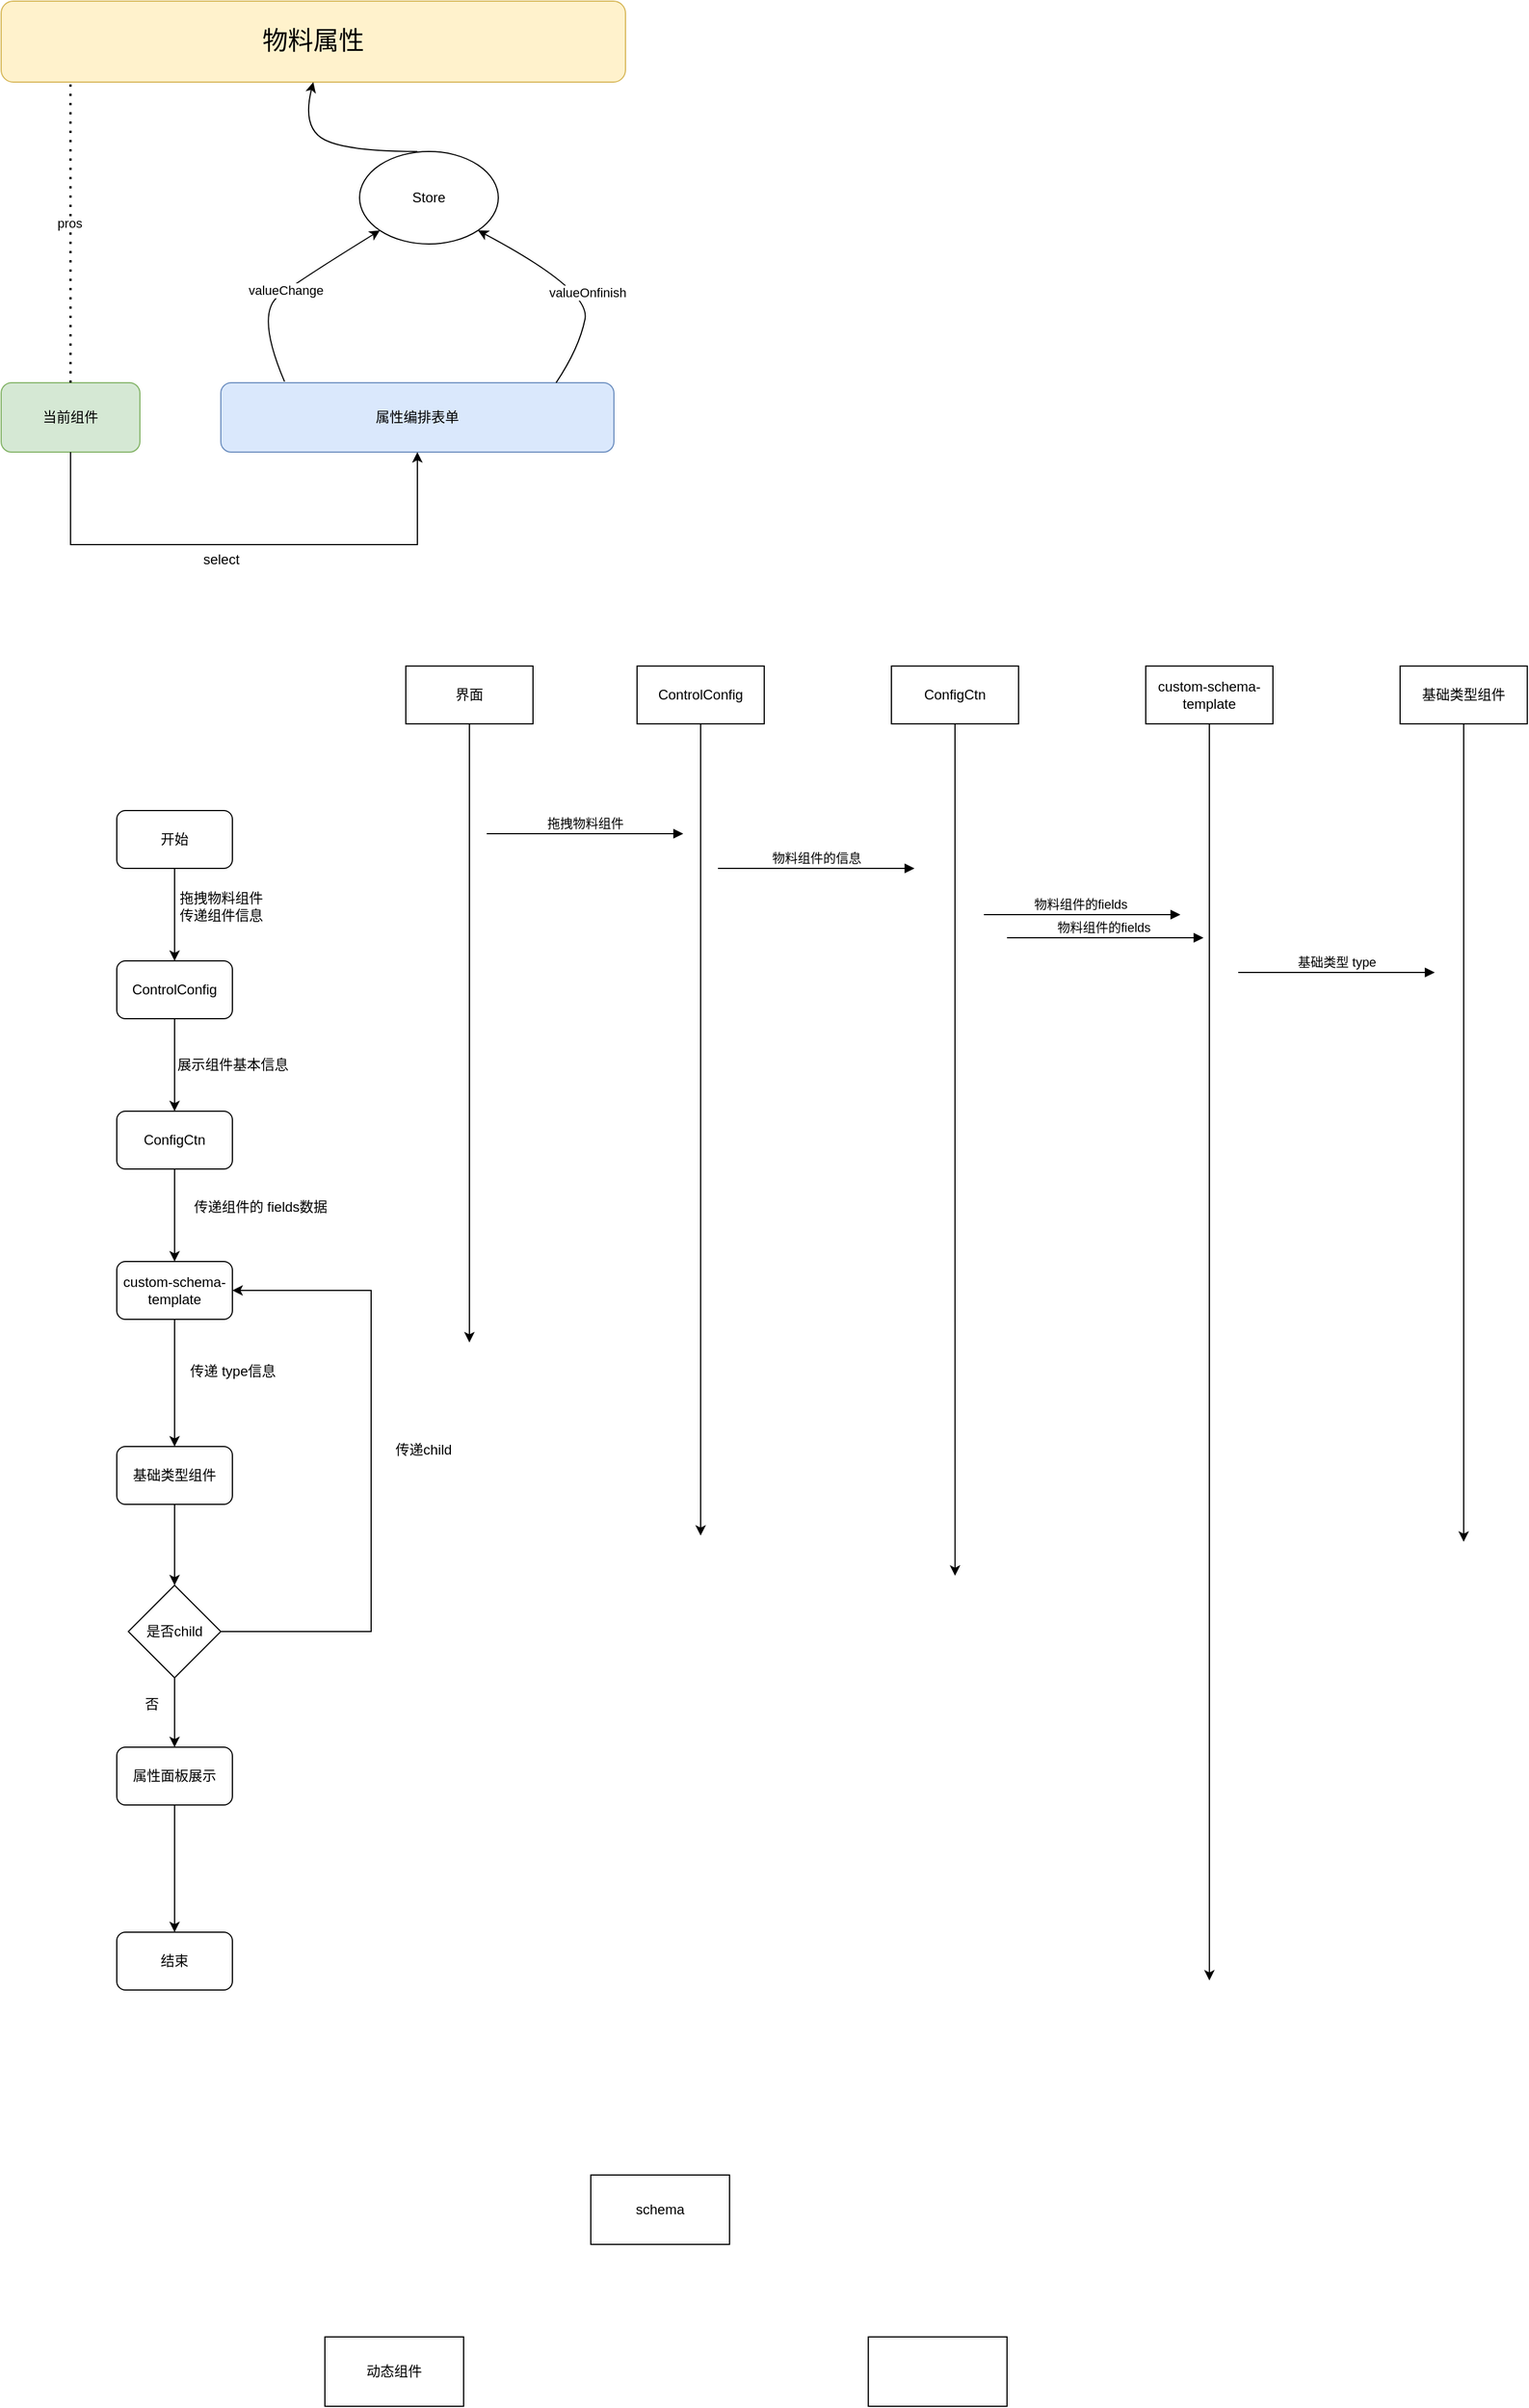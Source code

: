 <mxfile version="22.1.11" type="github">
  <diagram name="第 1 页" id="FVmoqseECFdzQfIaz5dA">
    <mxGraphModel dx="1468" dy="932" grid="1" gridSize="10" guides="1" tooltips="1" connect="1" arrows="1" fold="1" page="1" pageScale="1" pageWidth="827" pageHeight="1169" math="0" shadow="0">
      <root>
        <mxCell id="0" />
        <mxCell id="1" parent="0" />
        <mxCell id="dtWQxq9f6VDPI3T3tL6_-1" value="物料属性" style="rounded=1;whiteSpace=wrap;html=1;fillColor=#fff2cc;strokeColor=#d6b656;fontSize=22;" parent="1" vertex="1">
          <mxGeometry x="120" y="50" width="540" height="70" as="geometry" />
        </mxCell>
        <mxCell id="dtWQxq9f6VDPI3T3tL6_-2" value="当前组件" style="rounded=1;whiteSpace=wrap;html=1;fillColor=#d5e8d4;strokeColor=#82b366;" parent="1" vertex="1">
          <mxGeometry x="120" y="380" width="120" height="60" as="geometry" />
        </mxCell>
        <mxCell id="dtWQxq9f6VDPI3T3tL6_-3" value="属性编排表单" style="rounded=1;whiteSpace=wrap;html=1;fillColor=#dae8fc;strokeColor=#6c8ebf;" parent="1" vertex="1">
          <mxGeometry x="310" y="380" width="340" height="60" as="geometry" />
        </mxCell>
        <mxCell id="dtWQxq9f6VDPI3T3tL6_-4" value="" style="endArrow=none;dashed=1;html=1;dashPattern=1 3;strokeWidth=2;rounded=0;entryX=0.111;entryY=1;entryDx=0;entryDy=0;entryPerimeter=0;exitX=0.5;exitY=0;exitDx=0;exitDy=0;exitPerimeter=0;" parent="1" source="dtWQxq9f6VDPI3T3tL6_-2" target="dtWQxq9f6VDPI3T3tL6_-1" edge="1">
          <mxGeometry width="50" height="50" relative="1" as="geometry">
            <mxPoint x="390" y="340" as="sourcePoint" />
            <mxPoint x="190" y="140" as="targetPoint" />
          </mxGeometry>
        </mxCell>
        <mxCell id="dtWQxq9f6VDPI3T3tL6_-5" value="pros" style="edgeLabel;html=1;align=center;verticalAlign=middle;resizable=0;points=[];" parent="dtWQxq9f6VDPI3T3tL6_-4" vertex="1" connectable="0">
          <mxGeometry x="0.061" y="1" relative="1" as="geometry">
            <mxPoint as="offset" />
          </mxGeometry>
        </mxCell>
        <mxCell id="dtWQxq9f6VDPI3T3tL6_-6" value="" style="endArrow=classic;html=1;rounded=0;exitX=0.5;exitY=1;exitDx=0;exitDy=0;entryX=0.5;entryY=1;entryDx=0;entryDy=0;" parent="1" source="dtWQxq9f6VDPI3T3tL6_-2" target="dtWQxq9f6VDPI3T3tL6_-3" edge="1">
          <mxGeometry width="50" height="50" relative="1" as="geometry">
            <mxPoint x="390" y="340" as="sourcePoint" />
            <mxPoint x="480" y="520" as="targetPoint" />
            <Array as="points">
              <mxPoint x="180" y="520" />
              <mxPoint x="480" y="520" />
            </Array>
          </mxGeometry>
        </mxCell>
        <mxCell id="dtWQxq9f6VDPI3T3tL6_-7" value="select" style="text;html=1;align=center;verticalAlign=middle;resizable=0;points=[];autosize=1;strokeColor=none;fillColor=none;" parent="1" vertex="1">
          <mxGeometry x="285" y="518" width="50" height="30" as="geometry" />
        </mxCell>
        <mxCell id="dtWQxq9f6VDPI3T3tL6_-9" value="Store" style="ellipse;whiteSpace=wrap;html=1;" parent="1" vertex="1">
          <mxGeometry x="430" y="180" width="120" height="80" as="geometry" />
        </mxCell>
        <mxCell id="dtWQxq9f6VDPI3T3tL6_-10" value="" style="curved=1;endArrow=classic;html=1;rounded=0;entryX=0.5;entryY=1;entryDx=0;entryDy=0;" parent="1" target="dtWQxq9f6VDPI3T3tL6_-1" edge="1">
          <mxGeometry width="50" height="50" relative="1" as="geometry">
            <mxPoint x="480" y="180" as="sourcePoint" />
            <mxPoint x="400" y="200" as="targetPoint" />
            <Array as="points">
              <mxPoint x="420" y="180" />
              <mxPoint x="380" y="160" />
            </Array>
          </mxGeometry>
        </mxCell>
        <mxCell id="dtWQxq9f6VDPI3T3tL6_-11" value="valueChange" style="curved=1;endArrow=classic;html=1;rounded=0;exitX=0.162;exitY=-0.017;exitDx=0;exitDy=0;exitPerimeter=0;entryX=0;entryY=1;entryDx=0;entryDy=0;" parent="1" source="dtWQxq9f6VDPI3T3tL6_-3" target="dtWQxq9f6VDPI3T3tL6_-9" edge="1">
          <mxGeometry width="50" height="50" relative="1" as="geometry">
            <mxPoint x="390" y="340" as="sourcePoint" />
            <mxPoint x="440" y="290" as="targetPoint" />
            <Array as="points">
              <mxPoint x="340" y="320" />
              <mxPoint x="380" y="290" />
            </Array>
          </mxGeometry>
        </mxCell>
        <mxCell id="dtWQxq9f6VDPI3T3tL6_-12" value="" style="curved=1;endArrow=classic;html=1;rounded=0;entryX=1;entryY=1;entryDx=0;entryDy=0;" parent="1" target="dtWQxq9f6VDPI3T3tL6_-9" edge="1">
          <mxGeometry width="50" height="50" relative="1" as="geometry">
            <mxPoint x="600" y="380" as="sourcePoint" />
            <mxPoint x="458" y="258" as="targetPoint" />
            <Array as="points">
              <mxPoint x="620" y="350" />
              <mxPoint x="630" y="300" />
            </Array>
          </mxGeometry>
        </mxCell>
        <mxCell id="dtWQxq9f6VDPI3T3tL6_-13" value="valueOnfinish" style="edgeLabel;html=1;align=center;verticalAlign=middle;resizable=0;points=[];" parent="dtWQxq9f6VDPI3T3tL6_-12" vertex="1" connectable="0">
          <mxGeometry x="-0.1" y="3" relative="1" as="geometry">
            <mxPoint as="offset" />
          </mxGeometry>
        </mxCell>
        <mxCell id="yKcdB8pcACayNJ6NkOnH-9" value="" style="edgeStyle=orthogonalEdgeStyle;rounded=0;orthogonalLoop=1;jettySize=auto;html=1;" edge="1" parent="1" source="yKcdB8pcACayNJ6NkOnH-6" target="yKcdB8pcACayNJ6NkOnH-8">
          <mxGeometry relative="1" as="geometry" />
        </mxCell>
        <mxCell id="yKcdB8pcACayNJ6NkOnH-6" value="开始" style="rounded=1;whiteSpace=wrap;html=1;" vertex="1" parent="1">
          <mxGeometry x="220" y="750" width="100" height="50" as="geometry" />
        </mxCell>
        <mxCell id="yKcdB8pcACayNJ6NkOnH-11" value="" style="edgeStyle=orthogonalEdgeStyle;rounded=0;orthogonalLoop=1;jettySize=auto;html=1;" edge="1" parent="1" source="yKcdB8pcACayNJ6NkOnH-8" target="yKcdB8pcACayNJ6NkOnH-10">
          <mxGeometry relative="1" as="geometry" />
        </mxCell>
        <mxCell id="yKcdB8pcACayNJ6NkOnH-8" value="ControlConfig" style="rounded=1;whiteSpace=wrap;html=1;" vertex="1" parent="1">
          <mxGeometry x="220" y="880" width="100" height="50" as="geometry" />
        </mxCell>
        <mxCell id="yKcdB8pcACayNJ6NkOnH-13" value="" style="edgeStyle=orthogonalEdgeStyle;rounded=0;orthogonalLoop=1;jettySize=auto;html=1;" edge="1" parent="1" source="yKcdB8pcACayNJ6NkOnH-10">
          <mxGeometry relative="1" as="geometry">
            <mxPoint x="270" y="1140" as="targetPoint" />
          </mxGeometry>
        </mxCell>
        <mxCell id="yKcdB8pcACayNJ6NkOnH-10" value="ConfigCtn" style="rounded=1;whiteSpace=wrap;html=1;" vertex="1" parent="1">
          <mxGeometry x="220" y="1010" width="100" height="50" as="geometry" />
        </mxCell>
        <mxCell id="yKcdB8pcACayNJ6NkOnH-17" value="" style="edgeStyle=orthogonalEdgeStyle;rounded=0;orthogonalLoop=1;jettySize=auto;html=1;" edge="1" parent="1" source="yKcdB8pcACayNJ6NkOnH-14" target="yKcdB8pcACayNJ6NkOnH-16">
          <mxGeometry relative="1" as="geometry" />
        </mxCell>
        <mxCell id="yKcdB8pcACayNJ6NkOnH-14" value="custom-schema-template" style="rounded=1;whiteSpace=wrap;html=1;" vertex="1" parent="1">
          <mxGeometry x="220" y="1140" width="100" height="50" as="geometry" />
        </mxCell>
        <mxCell id="yKcdB8pcACayNJ6NkOnH-57" value="" style="edgeStyle=orthogonalEdgeStyle;rounded=0;orthogonalLoop=1;jettySize=auto;html=1;" edge="1" parent="1" source="yKcdB8pcACayNJ6NkOnH-16" target="yKcdB8pcACayNJ6NkOnH-56">
          <mxGeometry relative="1" as="geometry" />
        </mxCell>
        <mxCell id="yKcdB8pcACayNJ6NkOnH-16" value="基础类型组件" style="rounded=1;whiteSpace=wrap;html=1;" vertex="1" parent="1">
          <mxGeometry x="220" y="1300" width="100" height="50" as="geometry" />
        </mxCell>
        <mxCell id="yKcdB8pcACayNJ6NkOnH-22" value="" style="edgeStyle=orthogonalEdgeStyle;rounded=0;orthogonalLoop=1;jettySize=auto;html=1;" edge="1" parent="1" source="yKcdB8pcACayNJ6NkOnH-19" target="yKcdB8pcACayNJ6NkOnH-21">
          <mxGeometry relative="1" as="geometry" />
        </mxCell>
        <mxCell id="yKcdB8pcACayNJ6NkOnH-19" value="属性面板展示" style="rounded=1;whiteSpace=wrap;html=1;" vertex="1" parent="1">
          <mxGeometry x="220" y="1560" width="100" height="50" as="geometry" />
        </mxCell>
        <mxCell id="yKcdB8pcACayNJ6NkOnH-21" value="结束" style="rounded=1;whiteSpace=wrap;html=1;" vertex="1" parent="1">
          <mxGeometry x="220" y="1720" width="100" height="50" as="geometry" />
        </mxCell>
        <mxCell id="yKcdB8pcACayNJ6NkOnH-35" style="edgeStyle=orthogonalEdgeStyle;rounded=0;orthogonalLoop=1;jettySize=auto;html=1;exitX=0.5;exitY=1;exitDx=0;exitDy=0;" edge="1" parent="1" source="yKcdB8pcACayNJ6NkOnH-27">
          <mxGeometry relative="1" as="geometry">
            <mxPoint x="725" y="1377.059" as="targetPoint" />
          </mxGeometry>
        </mxCell>
        <mxCell id="yKcdB8pcACayNJ6NkOnH-27" value="ControlConfig" style="html=1;whiteSpace=wrap;" vertex="1" parent="1">
          <mxGeometry x="670" y="625" width="110" height="50" as="geometry" />
        </mxCell>
        <mxCell id="yKcdB8pcACayNJ6NkOnH-37" style="edgeStyle=orthogonalEdgeStyle;rounded=0;orthogonalLoop=1;jettySize=auto;html=1;exitX=0.5;exitY=1;exitDx=0;exitDy=0;" edge="1" parent="1" source="yKcdB8pcACayNJ6NkOnH-28">
          <mxGeometry relative="1" as="geometry">
            <mxPoint x="945.059" y="1411.765" as="targetPoint" />
          </mxGeometry>
        </mxCell>
        <mxCell id="yKcdB8pcACayNJ6NkOnH-28" value="ConfigCtn" style="html=1;whiteSpace=wrap;" vertex="1" parent="1">
          <mxGeometry x="890" y="625" width="110" height="50" as="geometry" />
        </mxCell>
        <mxCell id="yKcdB8pcACayNJ6NkOnH-39" style="edgeStyle=orthogonalEdgeStyle;rounded=0;orthogonalLoop=1;jettySize=auto;html=1;exitX=0.5;exitY=1;exitDx=0;exitDy=0;" edge="1" parent="1" source="yKcdB8pcACayNJ6NkOnH-29">
          <mxGeometry relative="1" as="geometry">
            <mxPoint x="1165.059" y="1761.765" as="targetPoint" />
          </mxGeometry>
        </mxCell>
        <mxCell id="yKcdB8pcACayNJ6NkOnH-29" value="custom-schema-template" style="html=1;whiteSpace=wrap;" vertex="1" parent="1">
          <mxGeometry x="1110" y="625" width="110" height="50" as="geometry" />
        </mxCell>
        <mxCell id="yKcdB8pcACayNJ6NkOnH-40" style="edgeStyle=orthogonalEdgeStyle;rounded=0;orthogonalLoop=1;jettySize=auto;html=1;exitX=0.5;exitY=1;exitDx=0;exitDy=0;" edge="1" parent="1" source="yKcdB8pcACayNJ6NkOnH-30">
          <mxGeometry relative="1" as="geometry">
            <mxPoint x="1385" y="1382.353" as="targetPoint" />
          </mxGeometry>
        </mxCell>
        <mxCell id="yKcdB8pcACayNJ6NkOnH-30" value="基础类型组件" style="html=1;whiteSpace=wrap;" vertex="1" parent="1">
          <mxGeometry x="1330" y="625" width="110" height="50" as="geometry" />
        </mxCell>
        <mxCell id="yKcdB8pcACayNJ6NkOnH-33" style="edgeStyle=orthogonalEdgeStyle;rounded=0;orthogonalLoop=1;jettySize=auto;html=1;" edge="1" parent="1" source="yKcdB8pcACayNJ6NkOnH-32">
          <mxGeometry relative="1" as="geometry">
            <mxPoint x="525" y="1210" as="targetPoint" />
          </mxGeometry>
        </mxCell>
        <mxCell id="yKcdB8pcACayNJ6NkOnH-32" value="界面" style="html=1;whiteSpace=wrap;" vertex="1" parent="1">
          <mxGeometry x="470" y="625" width="110" height="50" as="geometry" />
        </mxCell>
        <mxCell id="yKcdB8pcACayNJ6NkOnH-34" value="拖拽物料组件" style="html=1;verticalAlign=bottom;endArrow=block;curved=0;rounded=0;" edge="1" parent="1">
          <mxGeometry width="80" relative="1" as="geometry">
            <mxPoint x="540" y="770" as="sourcePoint" />
            <mxPoint x="710" y="770" as="targetPoint" />
          </mxGeometry>
        </mxCell>
        <mxCell id="yKcdB8pcACayNJ6NkOnH-36" value="物料组件的信息" style="html=1;verticalAlign=bottom;endArrow=block;curved=0;rounded=0;" edge="1" parent="1">
          <mxGeometry width="80" relative="1" as="geometry">
            <mxPoint x="740" y="800" as="sourcePoint" />
            <mxPoint x="910" y="800" as="targetPoint" />
          </mxGeometry>
        </mxCell>
        <mxCell id="yKcdB8pcACayNJ6NkOnH-38" value="物料组件的fields&amp;nbsp;" style="html=1;verticalAlign=bottom;endArrow=block;curved=0;rounded=0;" edge="1" parent="1">
          <mxGeometry width="80" relative="1" as="geometry">
            <mxPoint x="970" y="840" as="sourcePoint" />
            <mxPoint x="1140" y="840" as="targetPoint" />
          </mxGeometry>
        </mxCell>
        <mxCell id="yKcdB8pcACayNJ6NkOnH-41" value="基础类型 type" style="html=1;verticalAlign=bottom;endArrow=block;curved=0;rounded=0;" edge="1" parent="1">
          <mxGeometry width="80" relative="1" as="geometry">
            <mxPoint x="1190" y="890" as="sourcePoint" />
            <mxPoint x="1360" y="890" as="targetPoint" />
          </mxGeometry>
        </mxCell>
        <mxCell id="yKcdB8pcACayNJ6NkOnH-44" value="schema" style="rounded=0;whiteSpace=wrap;html=1;" vertex="1" parent="1">
          <mxGeometry x="630" y="1930" width="120" height="60" as="geometry" />
        </mxCell>
        <mxCell id="yKcdB8pcACayNJ6NkOnH-45" value="动态组件" style="rounded=0;whiteSpace=wrap;html=1;" vertex="1" parent="1">
          <mxGeometry x="400" y="2070" width="120" height="60" as="geometry" />
        </mxCell>
        <mxCell id="yKcdB8pcACayNJ6NkOnH-46" value="物料组件的fields&amp;nbsp;" style="html=1;verticalAlign=bottom;endArrow=block;curved=0;rounded=0;" edge="1" parent="1">
          <mxGeometry width="80" relative="1" as="geometry">
            <mxPoint x="990" y="860" as="sourcePoint" />
            <mxPoint x="1160" y="860" as="targetPoint" />
          </mxGeometry>
        </mxCell>
        <mxCell id="yKcdB8pcACayNJ6NkOnH-47" value="" style="rounded=0;whiteSpace=wrap;html=1;" vertex="1" parent="1">
          <mxGeometry x="870" y="2070" width="120" height="60" as="geometry" />
        </mxCell>
        <mxCell id="yKcdB8pcACayNJ6NkOnH-52" value="拖拽物料组件&lt;br&gt;传递组件信息" style="text;html=1;align=center;verticalAlign=middle;resizable=0;points=[];autosize=1;strokeColor=none;fillColor=none;" vertex="1" parent="1">
          <mxGeometry x="260" y="813" width="100" height="40" as="geometry" />
        </mxCell>
        <mxCell id="yKcdB8pcACayNJ6NkOnH-53" value="展示组件基本信息" style="text;html=1;align=center;verticalAlign=middle;resizable=0;points=[];autosize=1;strokeColor=none;fillColor=none;" vertex="1" parent="1">
          <mxGeometry x="260" y="955" width="120" height="30" as="geometry" />
        </mxCell>
        <mxCell id="yKcdB8pcACayNJ6NkOnH-54" value="传递组件的 fields数据" style="text;html=1;align=center;verticalAlign=middle;resizable=0;points=[];autosize=1;strokeColor=none;fillColor=none;" vertex="1" parent="1">
          <mxGeometry x="274" y="1078" width="140" height="30" as="geometry" />
        </mxCell>
        <mxCell id="yKcdB8pcACayNJ6NkOnH-55" value="传递 type信息" style="text;html=1;align=center;verticalAlign=middle;resizable=0;points=[];autosize=1;strokeColor=none;fillColor=none;" vertex="1" parent="1">
          <mxGeometry x="270" y="1220" width="100" height="30" as="geometry" />
        </mxCell>
        <mxCell id="yKcdB8pcACayNJ6NkOnH-58" value="" style="edgeStyle=orthogonalEdgeStyle;rounded=0;orthogonalLoop=1;jettySize=auto;html=1;" edge="1" parent="1" source="yKcdB8pcACayNJ6NkOnH-56" target="yKcdB8pcACayNJ6NkOnH-19">
          <mxGeometry relative="1" as="geometry" />
        </mxCell>
        <mxCell id="yKcdB8pcACayNJ6NkOnH-60" style="edgeStyle=orthogonalEdgeStyle;rounded=0;orthogonalLoop=1;jettySize=auto;html=1;exitX=1;exitY=0.5;exitDx=0;exitDy=0;entryX=1;entryY=0.5;entryDx=0;entryDy=0;" edge="1" parent="1" source="yKcdB8pcACayNJ6NkOnH-56" target="yKcdB8pcACayNJ6NkOnH-14">
          <mxGeometry relative="1" as="geometry">
            <mxPoint x="470" y="1160" as="targetPoint" />
            <Array as="points">
              <mxPoint x="440" y="1460" />
              <mxPoint x="440" y="1165" />
            </Array>
          </mxGeometry>
        </mxCell>
        <mxCell id="yKcdB8pcACayNJ6NkOnH-56" value="是否child" style="rhombus;whiteSpace=wrap;html=1;" vertex="1" parent="1">
          <mxGeometry x="230" y="1420" width="80" height="80" as="geometry" />
        </mxCell>
        <mxCell id="yKcdB8pcACayNJ6NkOnH-59" value="否" style="text;html=1;align=center;verticalAlign=middle;resizable=0;points=[];autosize=1;strokeColor=none;fillColor=none;" vertex="1" parent="1">
          <mxGeometry x="230" y="1508" width="40" height="30" as="geometry" />
        </mxCell>
        <mxCell id="yKcdB8pcACayNJ6NkOnH-61" value="传递child" style="text;html=1;align=center;verticalAlign=middle;resizable=0;points=[];autosize=1;strokeColor=none;fillColor=none;" vertex="1" parent="1">
          <mxGeometry x="450" y="1288" width="70" height="30" as="geometry" />
        </mxCell>
      </root>
    </mxGraphModel>
  </diagram>
</mxfile>
